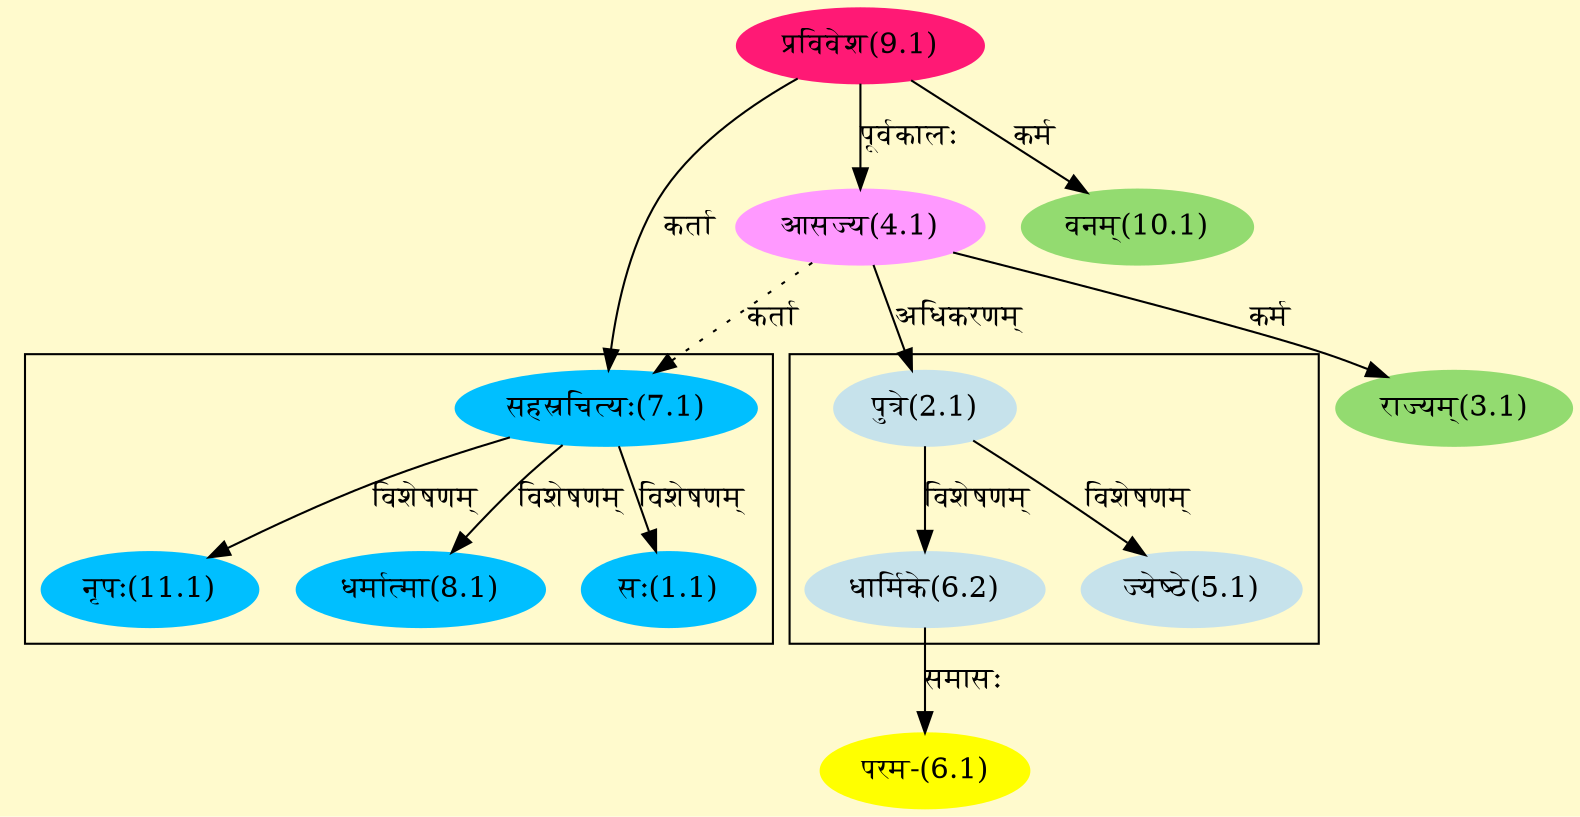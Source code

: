 digraph G{
rankdir=BT;
 compound=true;
 bgcolor="lemonchiffon1";

subgraph cluster_1{
Node1_1 [style=filled, color="#00BFFF" label = "सः(1.1)"]
Node7_1 [style=filled, color="#00BFFF" label = "सहस्रचित्यः(7.1)"]
Node8_1 [style=filled, color="#00BFFF" label = "धर्मात्मा(8.1)"]
Node11_1 [style=filled, color="#00BFFF" label = "नृपः(11.1)"]

}

subgraph cluster_2{
Node5_1 [style=filled, color="#C6E2EB" label = "ज्येष्ठे(5.1)"]
Node2_1 [style=filled, color="#C6E2EB" label = "पुत्रे(2.1)"]
Node6_2 [style=filled, color="#C6E2EB" label = "धार्मिके(6.2)"]

}
Node2_1 [style=filled, color="#C6E2EB" label = "पुत्रे(2.1)"]
Node4_1 [style=filled, color="#FF99FF" label = "आसज्य(4.1)"]
Node3_1 [style=filled, color="#93DB70" label = "राज्यम्(3.1)"]
Node9_1 [style=filled, color="#FF1975" label = "प्रविवेश(9.1)"]
Node6_1 [style=filled, color="#FFFF00" label = "परम-(6.1)"]
Node6_2 [style=filled, color="#C6E2EB" label = "धार्मिके(6.2)"]
Node7_1 [style=filled, color="#00BFFF" label = "सहस्रचित्यः(7.1)"]
Node10_1 [style=filled, color="#93DB70" label = "वनम्(10.1)"]
/* Start of Relations section */

Node1_1 -> Node7_1 [  label="विशेषणम्"  dir="back" ]
Node2_1 -> Node4_1 [  label="अधिकरणम्"  dir="back" ]
Node3_1 -> Node4_1 [  label="कर्म"  dir="back" ]
Node4_1 -> Node9_1 [  label="पूर्वकालः"  dir="back" ]
Node5_1 -> Node2_1 [  label="विशेषणम्"  dir="back" ]
Node6_1 -> Node6_2 [  label="समासः"  dir="back" ]
Node6_2 -> Node2_1 [  label="विशेषणम्"  dir="back" ]
Node7_1 -> Node9_1 [  label="कर्ता"  dir="back" ]
Node7_1 -> Node4_1 [ style=dotted label="कर्ता"  dir="back" ]
Node8_1 -> Node7_1 [  label="विशेषणम्"  dir="back" ]
Node10_1 -> Node9_1 [  label="कर्म"  dir="back" ]
Node11_1 -> Node7_1 [  label="विशेषणम्"  dir="back" ]
}
